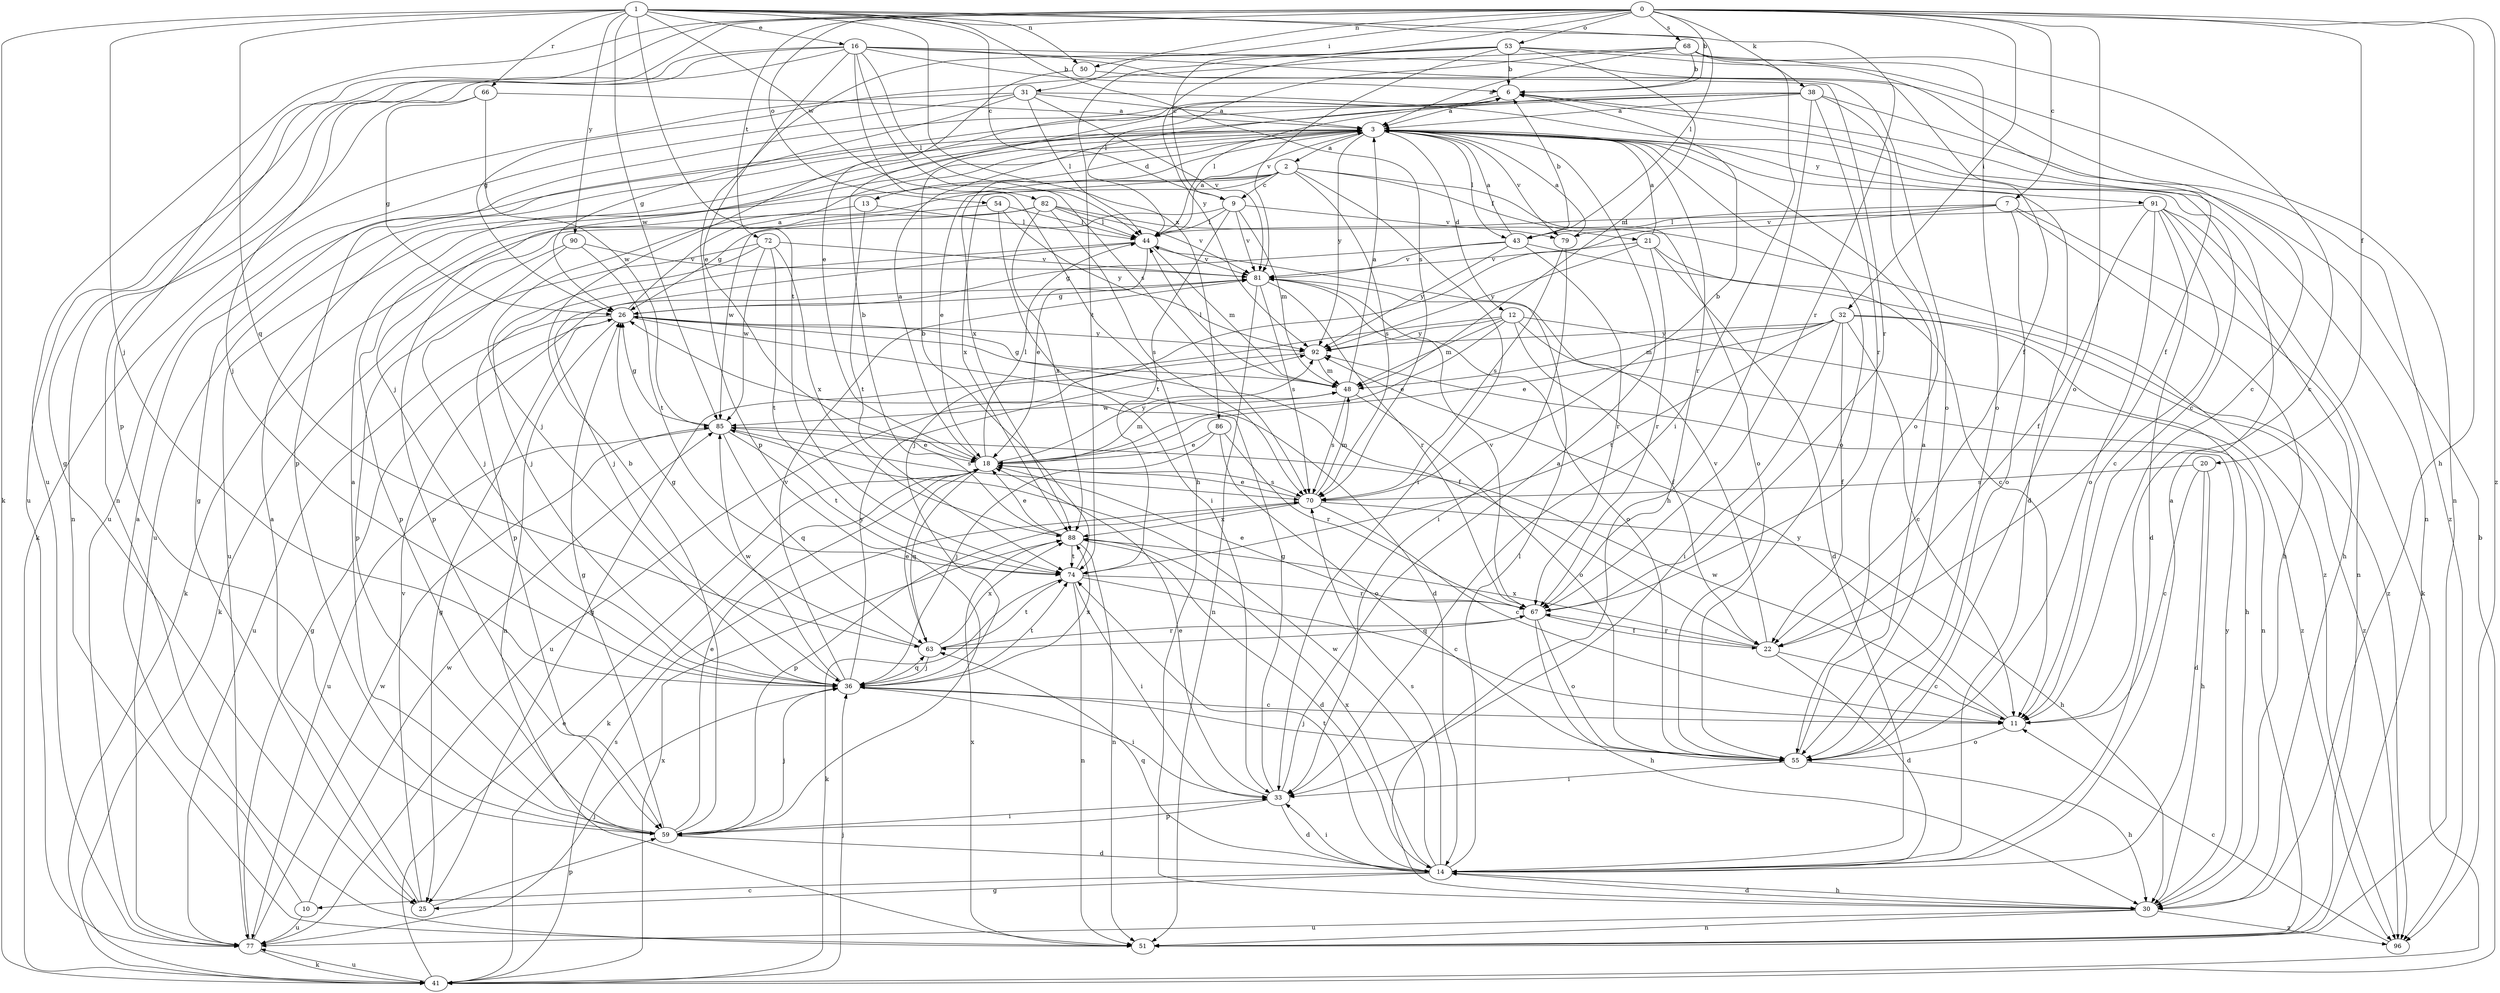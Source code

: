strict digraph  {
0;
1;
2;
3;
6;
7;
9;
10;
11;
12;
13;
14;
16;
18;
20;
21;
22;
25;
26;
30;
31;
32;
33;
36;
38;
41;
43;
44;
48;
50;
51;
53;
54;
55;
59;
63;
66;
67;
68;
70;
72;
74;
77;
79;
81;
82;
85;
86;
88;
90;
91;
92;
96;
0 -> 6  [label=b];
0 -> 7  [label=c];
0 -> 9  [label=c];
0 -> 20  [label=f];
0 -> 25  [label=g];
0 -> 30  [label=h];
0 -> 31  [label=i];
0 -> 32  [label=i];
0 -> 38  [label=k];
0 -> 50  [label=n];
0 -> 53  [label=o];
0 -> 54  [label=o];
0 -> 55  [label=o];
0 -> 59  [label=p];
0 -> 68  [label=s];
0 -> 72  [label=t];
0 -> 77  [label=u];
0 -> 96  [label=z];
1 -> 9  [label=c];
1 -> 16  [label=e];
1 -> 36  [label=j];
1 -> 41  [label=k];
1 -> 43  [label=l];
1 -> 50  [label=n];
1 -> 63  [label=q];
1 -> 66  [label=r];
1 -> 67  [label=r];
1 -> 70  [label=s];
1 -> 74  [label=t];
1 -> 82  [label=w];
1 -> 85  [label=w];
1 -> 86  [label=x];
1 -> 90  [label=y];
2 -> 9  [label=c];
2 -> 18  [label=e];
2 -> 21  [label=f];
2 -> 33  [label=i];
2 -> 36  [label=j];
2 -> 55  [label=o];
2 -> 70  [label=s];
2 -> 77  [label=u];
2 -> 88  [label=x];
3 -> 2  [label=a];
3 -> 12  [label=d];
3 -> 13  [label=d];
3 -> 14  [label=d];
3 -> 43  [label=l];
3 -> 55  [label=o];
3 -> 67  [label=r];
3 -> 77  [label=u];
3 -> 79  [label=v];
3 -> 88  [label=x];
3 -> 91  [label=y];
3 -> 92  [label=y];
6 -> 3  [label=a];
6 -> 25  [label=g];
6 -> 51  [label=n];
7 -> 30  [label=h];
7 -> 36  [label=j];
7 -> 43  [label=l];
7 -> 51  [label=n];
7 -> 55  [label=o];
7 -> 79  [label=v];
9 -> 44  [label=l];
9 -> 48  [label=m];
9 -> 59  [label=p];
9 -> 74  [label=t];
9 -> 79  [label=v];
9 -> 81  [label=v];
10 -> 3  [label=a];
10 -> 77  [label=u];
10 -> 85  [label=w];
11 -> 55  [label=o];
11 -> 85  [label=w];
11 -> 92  [label=y];
12 -> 18  [label=e];
12 -> 22  [label=f];
12 -> 25  [label=g];
12 -> 48  [label=m];
12 -> 51  [label=n];
12 -> 92  [label=y];
12 -> 96  [label=z];
13 -> 44  [label=l];
13 -> 59  [label=p];
13 -> 74  [label=t];
14 -> 3  [label=a];
14 -> 10  [label=c];
14 -> 25  [label=g];
14 -> 30  [label=h];
14 -> 33  [label=i];
14 -> 44  [label=l];
14 -> 63  [label=q];
14 -> 70  [label=s];
14 -> 74  [label=t];
14 -> 85  [label=w];
14 -> 88  [label=x];
16 -> 6  [label=b];
16 -> 11  [label=c];
16 -> 18  [label=e];
16 -> 22  [label=f];
16 -> 30  [label=h];
16 -> 36  [label=j];
16 -> 44  [label=l];
16 -> 51  [label=n];
16 -> 55  [label=o];
16 -> 70  [label=s];
16 -> 77  [label=u];
18 -> 3  [label=a];
18 -> 41  [label=k];
18 -> 44  [label=l];
18 -> 48  [label=m];
18 -> 63  [label=q];
18 -> 70  [label=s];
18 -> 92  [label=y];
20 -> 11  [label=c];
20 -> 14  [label=d];
20 -> 30  [label=h];
20 -> 70  [label=s];
21 -> 3  [label=a];
21 -> 11  [label=c];
21 -> 14  [label=d];
21 -> 67  [label=r];
21 -> 81  [label=v];
21 -> 92  [label=y];
22 -> 11  [label=c];
22 -> 14  [label=d];
22 -> 67  [label=r];
22 -> 81  [label=v];
22 -> 88  [label=x];
25 -> 3  [label=a];
25 -> 59  [label=p];
25 -> 81  [label=v];
26 -> 3  [label=a];
26 -> 14  [label=d];
26 -> 22  [label=f];
26 -> 25  [label=g];
26 -> 51  [label=n];
26 -> 77  [label=u];
26 -> 92  [label=y];
30 -> 14  [label=d];
30 -> 51  [label=n];
30 -> 77  [label=u];
30 -> 92  [label=y];
30 -> 96  [label=z];
31 -> 3  [label=a];
31 -> 11  [label=c];
31 -> 26  [label=g];
31 -> 41  [label=k];
31 -> 44  [label=l];
31 -> 77  [label=u];
31 -> 81  [label=v];
32 -> 11  [label=c];
32 -> 18  [label=e];
32 -> 22  [label=f];
32 -> 30  [label=h];
32 -> 33  [label=i];
32 -> 48  [label=m];
32 -> 74  [label=t];
32 -> 92  [label=y];
32 -> 96  [label=z];
33 -> 3  [label=a];
33 -> 14  [label=d];
33 -> 18  [label=e];
33 -> 26  [label=g];
33 -> 59  [label=p];
36 -> 11  [label=c];
36 -> 33  [label=i];
36 -> 63  [label=q];
36 -> 74  [label=t];
36 -> 81  [label=v];
36 -> 85  [label=w];
36 -> 88  [label=x];
36 -> 92  [label=y];
38 -> 3  [label=a];
38 -> 30  [label=h];
38 -> 36  [label=j];
38 -> 44  [label=l];
38 -> 55  [label=o];
38 -> 59  [label=p];
38 -> 67  [label=r];
38 -> 96  [label=z];
41 -> 6  [label=b];
41 -> 18  [label=e];
41 -> 36  [label=j];
41 -> 70  [label=s];
41 -> 77  [label=u];
41 -> 88  [label=x];
43 -> 3  [label=a];
43 -> 6  [label=b];
43 -> 26  [label=g];
43 -> 67  [label=r];
43 -> 81  [label=v];
43 -> 92  [label=y];
43 -> 96  [label=z];
44 -> 3  [label=a];
44 -> 18  [label=e];
44 -> 36  [label=j];
44 -> 48  [label=m];
44 -> 59  [label=p];
44 -> 81  [label=v];
48 -> 3  [label=a];
48 -> 26  [label=g];
48 -> 44  [label=l];
48 -> 55  [label=o];
48 -> 70  [label=s];
48 -> 85  [label=w];
50 -> 18  [label=e];
50 -> 67  [label=r];
51 -> 88  [label=x];
53 -> 6  [label=b];
53 -> 22  [label=f];
53 -> 48  [label=m];
53 -> 51  [label=n];
53 -> 59  [label=p];
53 -> 74  [label=t];
53 -> 81  [label=v];
53 -> 92  [label=y];
54 -> 33  [label=i];
54 -> 44  [label=l];
54 -> 85  [label=w];
54 -> 92  [label=y];
55 -> 3  [label=a];
55 -> 30  [label=h];
55 -> 33  [label=i];
55 -> 36  [label=j];
59 -> 3  [label=a];
59 -> 6  [label=b];
59 -> 14  [label=d];
59 -> 18  [label=e];
59 -> 26  [label=g];
59 -> 33  [label=i];
59 -> 36  [label=j];
63 -> 18  [label=e];
63 -> 26  [label=g];
63 -> 36  [label=j];
63 -> 67  [label=r];
63 -> 74  [label=t];
63 -> 88  [label=x];
66 -> 3  [label=a];
66 -> 26  [label=g];
66 -> 51  [label=n];
66 -> 85  [label=w];
67 -> 18  [label=e];
67 -> 22  [label=f];
67 -> 30  [label=h];
67 -> 55  [label=o];
67 -> 63  [label=q];
67 -> 81  [label=v];
68 -> 3  [label=a];
68 -> 6  [label=b];
68 -> 11  [label=c];
68 -> 26  [label=g];
68 -> 33  [label=i];
68 -> 44  [label=l];
68 -> 55  [label=o];
70 -> 6  [label=b];
70 -> 11  [label=c];
70 -> 18  [label=e];
70 -> 30  [label=h];
70 -> 48  [label=m];
70 -> 59  [label=p];
70 -> 88  [label=x];
72 -> 36  [label=j];
72 -> 59  [label=p];
72 -> 74  [label=t];
72 -> 81  [label=v];
72 -> 85  [label=w];
72 -> 88  [label=x];
74 -> 6  [label=b];
74 -> 11  [label=c];
74 -> 33  [label=i];
74 -> 41  [label=k];
74 -> 51  [label=n];
74 -> 67  [label=r];
77 -> 26  [label=g];
77 -> 36  [label=j];
77 -> 41  [label=k];
77 -> 85  [label=w];
79 -> 3  [label=a];
79 -> 33  [label=i];
79 -> 70  [label=s];
81 -> 26  [label=g];
81 -> 51  [label=n];
81 -> 55  [label=o];
81 -> 67  [label=r];
81 -> 70  [label=s];
82 -> 26  [label=g];
82 -> 41  [label=k];
82 -> 44  [label=l];
82 -> 70  [label=s];
82 -> 81  [label=v];
82 -> 88  [label=x];
82 -> 96  [label=z];
85 -> 18  [label=e];
85 -> 26  [label=g];
85 -> 63  [label=q];
85 -> 70  [label=s];
85 -> 74  [label=t];
85 -> 77  [label=u];
86 -> 18  [label=e];
86 -> 36  [label=j];
86 -> 55  [label=o];
86 -> 67  [label=r];
88 -> 6  [label=b];
88 -> 14  [label=d];
88 -> 18  [label=e];
88 -> 51  [label=n];
88 -> 74  [label=t];
90 -> 36  [label=j];
90 -> 41  [label=k];
90 -> 74  [label=t];
90 -> 81  [label=v];
91 -> 11  [label=c];
91 -> 14  [label=d];
91 -> 22  [label=f];
91 -> 30  [label=h];
91 -> 41  [label=k];
91 -> 44  [label=l];
91 -> 55  [label=o];
92 -> 48  [label=m];
92 -> 77  [label=u];
96 -> 11  [label=c];
}
